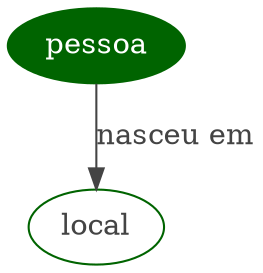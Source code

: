 
		digraph mainmap3 {graph [bgcolor=transparent];"pessoa" [URL="conceito.php?conceito=pessoa", 
		color ="#006400",
		fontcolor = white,
		style = filled,];
"local" [color="#006400", fontcolor="#444444", URL="conceito.php?conceito=pessoa"];
"pessoa" -> "local" [label ="nasceu em", color="#444444", fontcolor="#444444"];
}